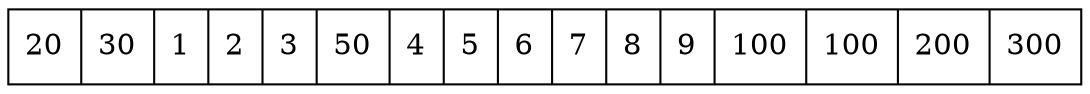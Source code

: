 digraph G{ node [shape = record ];
 rankdir=LR;X[label="{ 20|30|1|2|3|50|4|5|6|7|8|9|100|100|200|300}"]}
